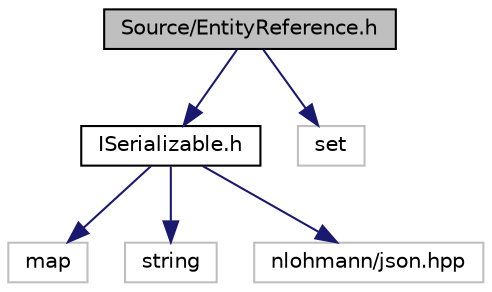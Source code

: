 digraph "Source/EntityReference.h"
{
 // LATEX_PDF_SIZE
  edge [fontname="Helvetica",fontsize="10",labelfontname="Helvetica",labelfontsize="10"];
  node [fontname="Helvetica",fontsize="10",shape=record];
  Node1 [label="Source/EntityReference.h",height=0.2,width=0.4,color="black", fillcolor="grey75", style="filled", fontcolor="black",tooltip="a reference to an Entity in the scene"];
  Node1 -> Node2 [color="midnightblue",fontsize="10",style="solid"];
  Node2 [label="ISerializable.h",height=0.2,width=0.4,color="black", fillcolor="white", style="filled",URL="$ISerializable_8h.html",tooltip="interface for all serializable objects"];
  Node2 -> Node3 [color="midnightblue",fontsize="10",style="solid"];
  Node3 [label="map",height=0.2,width=0.4,color="grey75", fillcolor="white", style="filled",tooltip=" "];
  Node2 -> Node4 [color="midnightblue",fontsize="10",style="solid"];
  Node4 [label="string",height=0.2,width=0.4,color="grey75", fillcolor="white", style="filled",tooltip=" "];
  Node2 -> Node5 [color="midnightblue",fontsize="10",style="solid"];
  Node5 [label="nlohmann/json.hpp",height=0.2,width=0.4,color="grey75", fillcolor="white", style="filled",tooltip=" "];
  Node1 -> Node6 [color="midnightblue",fontsize="10",style="solid"];
  Node6 [label="set",height=0.2,width=0.4,color="grey75", fillcolor="white", style="filled",tooltip=" "];
}
